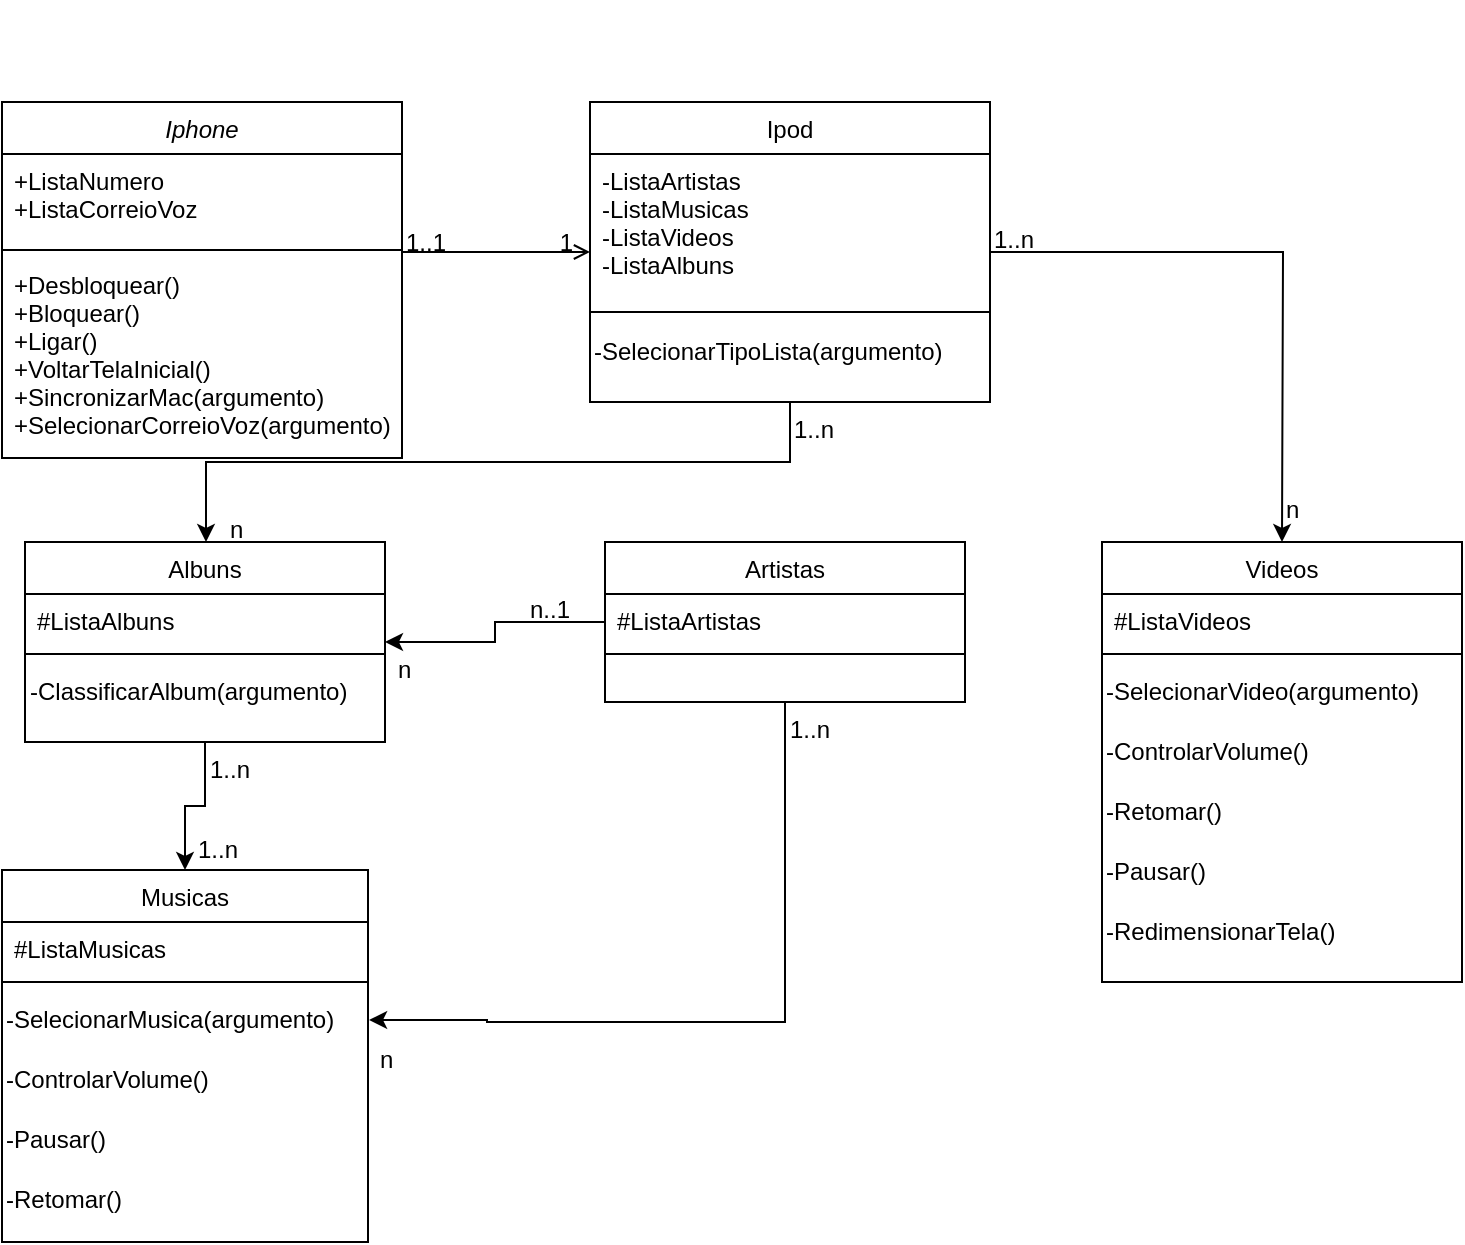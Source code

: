 <mxfile version="23.1.1" type="github">
  <diagram id="C5RBs43oDa-KdzZeNtuy" name="Page-1">
    <mxGraphModel dx="1434" dy="793" grid="1" gridSize="10" guides="1" tooltips="1" connect="1" arrows="1" fold="1" page="1" pageScale="1" pageWidth="827" pageHeight="1169" math="0" shadow="0">
      <root>
        <mxCell id="WIyWlLk6GJQsqaUBKTNV-0" />
        <mxCell id="WIyWlLk6GJQsqaUBKTNV-1" parent="WIyWlLk6GJQsqaUBKTNV-0" />
        <mxCell id="zkfFHV4jXpPFQw0GAbJ--0" value="Iphone" style="swimlane;fontStyle=2;align=center;verticalAlign=top;childLayout=stackLayout;horizontal=1;startSize=26;horizontalStack=0;resizeParent=1;resizeLast=0;collapsible=1;marginBottom=0;rounded=0;shadow=0;strokeWidth=1;" parent="WIyWlLk6GJQsqaUBKTNV-1" vertex="1">
          <mxGeometry x="20" y="120" width="200" height="178" as="geometry">
            <mxRectangle x="230" y="140" width="160" height="26" as="alternateBounds" />
          </mxGeometry>
        </mxCell>
        <mxCell id="zkfFHV4jXpPFQw0GAbJ--2" value="+ListaNumero&#xa;+ListaCorreioVoz&#xa;" style="text;align=left;verticalAlign=top;spacingLeft=4;spacingRight=4;overflow=hidden;rotatable=0;points=[[0,0.5],[1,0.5]];portConstraint=eastwest;rounded=0;shadow=0;html=0;" parent="zkfFHV4jXpPFQw0GAbJ--0" vertex="1">
          <mxGeometry y="26" width="200" height="44" as="geometry" />
        </mxCell>
        <mxCell id="zkfFHV4jXpPFQw0GAbJ--4" value="" style="line;html=1;strokeWidth=1;align=left;verticalAlign=middle;spacingTop=-1;spacingLeft=3;spacingRight=3;rotatable=0;labelPosition=right;points=[];portConstraint=eastwest;" parent="zkfFHV4jXpPFQw0GAbJ--0" vertex="1">
          <mxGeometry y="70" width="200" height="8" as="geometry" />
        </mxCell>
        <mxCell id="zkfFHV4jXpPFQw0GAbJ--5" value="+Desbloquear()&#xa;+Bloquear()&#xa;+Ligar()&#xa;+VoltarTelaInicial()&#xa;+SincronizarMac(argumento)&#xa;+SelecionarCorreioVoz(argumento)&#xa;" style="text;align=left;verticalAlign=top;spacingLeft=4;spacingRight=4;overflow=hidden;rotatable=0;points=[[0,0.5],[1,0.5]];portConstraint=eastwest;" parent="zkfFHV4jXpPFQw0GAbJ--0" vertex="1">
          <mxGeometry y="78" width="200" height="100" as="geometry" />
        </mxCell>
        <mxCell id="MtYzwKltQGf9UbzHKRC2-9" value="" style="edgeStyle=orthogonalEdgeStyle;rounded=0;orthogonalLoop=1;jettySize=auto;html=1;" parent="WIyWlLk6GJQsqaUBKTNV-1" source="zkfFHV4jXpPFQw0GAbJ--17" target="MtYzwKltQGf9UbzHKRC2-0" edge="1">
          <mxGeometry relative="1" as="geometry">
            <Array as="points">
              <mxPoint x="414" y="300" />
              <mxPoint x="122" y="300" />
            </Array>
          </mxGeometry>
        </mxCell>
        <mxCell id="UiUx3j6T4gVE8yM2whBe-5" style="edgeStyle=orthogonalEdgeStyle;rounded=0;orthogonalLoop=1;jettySize=auto;html=1;" edge="1" parent="WIyWlLk6GJQsqaUBKTNV-1" source="zkfFHV4jXpPFQw0GAbJ--17">
          <mxGeometry relative="1" as="geometry">
            <mxPoint x="660" y="340" as="targetPoint" />
          </mxGeometry>
        </mxCell>
        <mxCell id="zkfFHV4jXpPFQw0GAbJ--17" value="Ipod" style="swimlane;fontStyle=0;align=center;verticalAlign=top;childLayout=stackLayout;horizontal=1;startSize=26;horizontalStack=0;resizeParent=1;resizeLast=0;collapsible=1;marginBottom=0;rounded=0;shadow=0;strokeWidth=1;" parent="WIyWlLk6GJQsqaUBKTNV-1" vertex="1">
          <mxGeometry x="314" y="120" width="200" height="150" as="geometry">
            <mxRectangle x="550" y="140" width="160" height="26" as="alternateBounds" />
          </mxGeometry>
        </mxCell>
        <mxCell id="zkfFHV4jXpPFQw0GAbJ--18" value="-ListaArtistas&#xa;-ListaMusicas&#xa;-ListaVideos&#xa;-ListaAlbuns&#xa;" style="text;align=left;verticalAlign=top;spacingLeft=4;spacingRight=4;overflow=hidden;rotatable=0;points=[[0,0.5],[1,0.5]];portConstraint=eastwest;" parent="zkfFHV4jXpPFQw0GAbJ--17" vertex="1">
          <mxGeometry y="26" width="200" height="74" as="geometry" />
        </mxCell>
        <mxCell id="zkfFHV4jXpPFQw0GAbJ--23" value="" style="line;html=1;strokeWidth=1;align=left;verticalAlign=middle;spacingTop=-1;spacingLeft=3;spacingRight=3;rotatable=0;labelPosition=right;points=[];portConstraint=eastwest;" parent="zkfFHV4jXpPFQw0GAbJ--17" vertex="1">
          <mxGeometry y="100" width="200" height="10" as="geometry" />
        </mxCell>
        <mxCell id="MtYzwKltQGf9UbzHKRC2-11" value="&lt;div align=&quot;left&quot;&gt;-SelecionarTipoLista(argumento)&lt;/div&gt;" style="text;html=1;align=left;verticalAlign=middle;resizable=0;points=[];autosize=1;strokeColor=none;fillColor=none;" parent="zkfFHV4jXpPFQw0GAbJ--17" vertex="1">
          <mxGeometry y="110" width="200" height="30" as="geometry" />
        </mxCell>
        <mxCell id="zkfFHV4jXpPFQw0GAbJ--26" value="" style="endArrow=open;shadow=0;strokeWidth=1;rounded=0;endFill=1;edgeStyle=elbowEdgeStyle;elbow=vertical;" parent="WIyWlLk6GJQsqaUBKTNV-1" source="zkfFHV4jXpPFQw0GAbJ--0" target="zkfFHV4jXpPFQw0GAbJ--17" edge="1">
          <mxGeometry x="0.5" y="41" relative="1" as="geometry">
            <mxPoint x="380" y="192" as="sourcePoint" />
            <mxPoint x="540" y="192" as="targetPoint" />
            <mxPoint x="-40" y="32" as="offset" />
          </mxGeometry>
        </mxCell>
        <mxCell id="zkfFHV4jXpPFQw0GAbJ--27" value="1..1" style="resizable=0;align=left;verticalAlign=bottom;labelBackgroundColor=none;fontSize=12;" parent="zkfFHV4jXpPFQw0GAbJ--26" connectable="0" vertex="1">
          <mxGeometry x="-1" relative="1" as="geometry">
            <mxPoint y="4" as="offset" />
          </mxGeometry>
        </mxCell>
        <mxCell id="zkfFHV4jXpPFQw0GAbJ--28" value="1" style="resizable=0;align=right;verticalAlign=bottom;labelBackgroundColor=none;fontSize=12;" parent="zkfFHV4jXpPFQw0GAbJ--26" connectable="0" vertex="1">
          <mxGeometry x="1" relative="1" as="geometry">
            <mxPoint x="-7" y="4" as="offset" />
          </mxGeometry>
        </mxCell>
        <mxCell id="MtYzwKltQGf9UbzHKRC2-18" value="" style="edgeStyle=orthogonalEdgeStyle;rounded=0;orthogonalLoop=1;jettySize=auto;html=1;" parent="WIyWlLk6GJQsqaUBKTNV-1" source="MtYzwKltQGf9UbzHKRC2-0" target="MtYzwKltQGf9UbzHKRC2-15" edge="1">
          <mxGeometry relative="1" as="geometry" />
        </mxCell>
        <mxCell id="MtYzwKltQGf9UbzHKRC2-0" value="Albuns" style="swimlane;fontStyle=0;align=center;verticalAlign=top;childLayout=stackLayout;horizontal=1;startSize=26;horizontalStack=0;resizeParent=1;resizeLast=0;collapsible=1;marginBottom=0;rounded=0;shadow=0;strokeWidth=1;" parent="WIyWlLk6GJQsqaUBKTNV-1" vertex="1">
          <mxGeometry x="31.5" y="340" width="180" height="100" as="geometry">
            <mxRectangle x="550" y="140" width="160" height="26" as="alternateBounds" />
          </mxGeometry>
        </mxCell>
        <mxCell id="MtYzwKltQGf9UbzHKRC2-4" value="#ListaAlbuns" style="text;align=left;verticalAlign=top;spacingLeft=4;spacingRight=4;overflow=hidden;rotatable=0;points=[[0,0.5],[1,0.5]];portConstraint=eastwest;rounded=0;shadow=0;html=0;" parent="MtYzwKltQGf9UbzHKRC2-0" vertex="1">
          <mxGeometry y="26" width="180" height="26" as="geometry" />
        </mxCell>
        <mxCell id="MtYzwKltQGf9UbzHKRC2-6" value="" style="line;html=1;strokeWidth=1;align=left;verticalAlign=middle;spacingTop=-1;spacingLeft=3;spacingRight=3;rotatable=0;labelPosition=right;points=[];portConstraint=eastwest;" parent="MtYzwKltQGf9UbzHKRC2-0" vertex="1">
          <mxGeometry y="52" width="180" height="8" as="geometry" />
        </mxCell>
        <mxCell id="UiUx3j6T4gVE8yM2whBe-1" value="&lt;div align=&quot;left&quot;&gt;-ClassificarAlbum(argumento)&lt;/div&gt;" style="text;html=1;align=left;verticalAlign=middle;resizable=0;points=[];autosize=1;strokeColor=none;fillColor=none;" vertex="1" parent="MtYzwKltQGf9UbzHKRC2-0">
          <mxGeometry y="60" width="180" height="30" as="geometry" />
        </mxCell>
        <mxCell id="MtYzwKltQGf9UbzHKRC2-10" value="" style="resizable=0;align=left;verticalAlign=bottom;labelBackgroundColor=none;fontSize=12;" parent="WIyWlLk6GJQsqaUBKTNV-1" connectable="0" vertex="1">
          <mxGeometry x="380" y="70" as="geometry">
            <mxPoint x="214" y="154" as="offset" />
          </mxGeometry>
        </mxCell>
        <mxCell id="MtYzwKltQGf9UbzHKRC2-13" value="1..n" style="text;whiteSpace=wrap;html=1;" parent="WIyWlLk6GJQsqaUBKTNV-1" vertex="1">
          <mxGeometry x="414" y="270" width="50" height="40" as="geometry" />
        </mxCell>
        <mxCell id="MtYzwKltQGf9UbzHKRC2-14" value="n" style="text;whiteSpace=wrap;html=1;" parent="WIyWlLk6GJQsqaUBKTNV-1" vertex="1">
          <mxGeometry x="131.5" y="320" width="50" height="40" as="geometry" />
        </mxCell>
        <mxCell id="MtYzwKltQGf9UbzHKRC2-15" value="Musicas" style="swimlane;fontStyle=0;align=center;verticalAlign=top;childLayout=stackLayout;horizontal=1;startSize=26;horizontalStack=0;resizeParent=1;resizeLast=0;collapsible=1;marginBottom=0;rounded=0;shadow=0;strokeWidth=1;" parent="WIyWlLk6GJQsqaUBKTNV-1" vertex="1">
          <mxGeometry x="20" y="504" width="183" height="186" as="geometry">
            <mxRectangle x="550" y="140" width="160" height="26" as="alternateBounds" />
          </mxGeometry>
        </mxCell>
        <mxCell id="MtYzwKltQGf9UbzHKRC2-16" value="#ListaMusicas" style="text;align=left;verticalAlign=top;spacingLeft=4;spacingRight=4;overflow=hidden;rotatable=0;points=[[0,0.5],[1,0.5]];portConstraint=eastwest;rounded=0;shadow=0;html=0;" parent="MtYzwKltQGf9UbzHKRC2-15" vertex="1">
          <mxGeometry y="26" width="183" height="26" as="geometry" />
        </mxCell>
        <mxCell id="MtYzwKltQGf9UbzHKRC2-17" value="" style="line;html=1;strokeWidth=1;align=left;verticalAlign=middle;spacingTop=-1;spacingLeft=3;spacingRight=3;rotatable=0;labelPosition=right;points=[];portConstraint=eastwest;" parent="MtYzwKltQGf9UbzHKRC2-15" vertex="1">
          <mxGeometry y="52" width="183" height="8" as="geometry" />
        </mxCell>
        <mxCell id="MtYzwKltQGf9UbzHKRC2-19" value="&lt;div align=&quot;left&quot;&gt;-SelecionarMusica(argumento)&lt;/div&gt;" style="text;html=1;align=left;verticalAlign=middle;resizable=0;points=[];autosize=1;strokeColor=none;fillColor=none;" parent="MtYzwKltQGf9UbzHKRC2-15" vertex="1">
          <mxGeometry y="60" width="183" height="30" as="geometry" />
        </mxCell>
        <mxCell id="MtYzwKltQGf9UbzHKRC2-20" value="&lt;div align=&quot;left&quot;&gt;-ControlarVolume()&lt;/div&gt;" style="text;html=1;align=left;verticalAlign=middle;resizable=0;points=[];autosize=1;strokeColor=none;fillColor=none;" parent="MtYzwKltQGf9UbzHKRC2-15" vertex="1">
          <mxGeometry y="90" width="183" height="30" as="geometry" />
        </mxCell>
        <mxCell id="UiUx3j6T4gVE8yM2whBe-21" value="&lt;div align=&quot;left&quot;&gt;-Pausar()&lt;/div&gt;" style="text;html=1;align=left;verticalAlign=middle;resizable=0;points=[];autosize=1;strokeColor=none;fillColor=none;" vertex="1" parent="MtYzwKltQGf9UbzHKRC2-15">
          <mxGeometry y="120" width="183" height="30" as="geometry" />
        </mxCell>
        <mxCell id="UiUx3j6T4gVE8yM2whBe-22" value="&lt;div align=&quot;left&quot;&gt;-Retomar()&lt;/div&gt;" style="text;html=1;align=left;verticalAlign=middle;resizable=0;points=[];autosize=1;strokeColor=none;fillColor=none;" vertex="1" parent="MtYzwKltQGf9UbzHKRC2-15">
          <mxGeometry y="150" width="183" height="30" as="geometry" />
        </mxCell>
        <mxCell id="MtYzwKltQGf9UbzHKRC2-21" value="1..n" style="text;whiteSpace=wrap;html=1;" parent="WIyWlLk6GJQsqaUBKTNV-1" vertex="1">
          <mxGeometry x="121.5" y="440" width="50" height="40" as="geometry" />
        </mxCell>
        <mxCell id="MtYzwKltQGf9UbzHKRC2-22" value="1..n" style="text;whiteSpace=wrap;html=1;" parent="WIyWlLk6GJQsqaUBKTNV-1" vertex="1">
          <mxGeometry x="115.5" y="480" width="50" height="40" as="geometry" />
        </mxCell>
        <mxCell id="UiUx3j6T4gVE8yM2whBe-10" style="edgeStyle=orthogonalEdgeStyle;rounded=0;orthogonalLoop=1;jettySize=auto;html=1;entryX=1;entryY=0.5;entryDx=0;entryDy=0;" edge="1" parent="WIyWlLk6GJQsqaUBKTNV-1" source="UiUx3j6T4gVE8yM2whBe-6" target="MtYzwKltQGf9UbzHKRC2-0">
          <mxGeometry relative="1" as="geometry" />
        </mxCell>
        <mxCell id="UiUx3j6T4gVE8yM2whBe-6" value="Artistas" style="swimlane;fontStyle=0;align=center;verticalAlign=top;childLayout=stackLayout;horizontal=1;startSize=26;horizontalStack=0;resizeParent=1;resizeLast=0;collapsible=1;marginBottom=0;rounded=0;shadow=0;strokeWidth=1;" vertex="1" parent="WIyWlLk6GJQsqaUBKTNV-1">
          <mxGeometry x="321.5" y="340" width="180" height="80" as="geometry">
            <mxRectangle x="550" y="140" width="160" height="26" as="alternateBounds" />
          </mxGeometry>
        </mxCell>
        <mxCell id="UiUx3j6T4gVE8yM2whBe-7" value="#ListaArtistas" style="text;align=left;verticalAlign=top;spacingLeft=4;spacingRight=4;overflow=hidden;rotatable=0;points=[[0,0.5],[1,0.5]];portConstraint=eastwest;rounded=0;shadow=0;html=0;" vertex="1" parent="UiUx3j6T4gVE8yM2whBe-6">
          <mxGeometry y="26" width="180" height="26" as="geometry" />
        </mxCell>
        <mxCell id="UiUx3j6T4gVE8yM2whBe-8" value="" style="line;html=1;strokeWidth=1;align=left;verticalAlign=middle;spacingTop=-1;spacingLeft=3;spacingRight=3;rotatable=0;labelPosition=right;points=[];portConstraint=eastwest;" vertex="1" parent="UiUx3j6T4gVE8yM2whBe-6">
          <mxGeometry y="52" width="180" height="8" as="geometry" />
        </mxCell>
        <mxCell id="UiUx3j6T4gVE8yM2whBe-12" value="n..1" style="text;whiteSpace=wrap;html=1;" vertex="1" parent="WIyWlLk6GJQsqaUBKTNV-1">
          <mxGeometry x="281.5" y="360" width="50" height="40" as="geometry" />
        </mxCell>
        <mxCell id="UiUx3j6T4gVE8yM2whBe-13" value="n" style="text;whiteSpace=wrap;html=1;" vertex="1" parent="WIyWlLk6GJQsqaUBKTNV-1">
          <mxGeometry x="215.5" y="390" width="50" height="40" as="geometry" />
        </mxCell>
        <mxCell id="UiUx3j6T4gVE8yM2whBe-14" style="edgeStyle=orthogonalEdgeStyle;rounded=0;orthogonalLoop=1;jettySize=auto;html=1;entryX=1.003;entryY=0.5;entryDx=0;entryDy=0;entryPerimeter=0;" edge="1" parent="WIyWlLk6GJQsqaUBKTNV-1" source="UiUx3j6T4gVE8yM2whBe-6" target="MtYzwKltQGf9UbzHKRC2-19">
          <mxGeometry relative="1" as="geometry">
            <Array as="points">
              <mxPoint x="411.5" y="580" />
              <mxPoint x="262.5" y="580" />
              <mxPoint x="262.5" y="579" />
            </Array>
          </mxGeometry>
        </mxCell>
        <mxCell id="UiUx3j6T4gVE8yM2whBe-15" value="1..n" style="text;whiteSpace=wrap;html=1;" vertex="1" parent="WIyWlLk6GJQsqaUBKTNV-1">
          <mxGeometry x="411.5" y="420" width="50" height="40" as="geometry" />
        </mxCell>
        <mxCell id="UiUx3j6T4gVE8yM2whBe-16" value="n" style="text;whiteSpace=wrap;html=1;" vertex="1" parent="WIyWlLk6GJQsqaUBKTNV-1">
          <mxGeometry x="206.5" y="585" width="50" height="40" as="geometry" />
        </mxCell>
        <mxCell id="UiUx3j6T4gVE8yM2whBe-17" value="Videos" style="swimlane;fontStyle=0;align=center;verticalAlign=top;childLayout=stackLayout;horizontal=1;startSize=26;horizontalStack=0;resizeParent=1;resizeLast=0;collapsible=1;marginBottom=0;rounded=0;shadow=0;strokeWidth=1;" vertex="1" parent="WIyWlLk6GJQsqaUBKTNV-1">
          <mxGeometry x="570" y="340" width="180" height="220" as="geometry">
            <mxRectangle x="550" y="140" width="160" height="26" as="alternateBounds" />
          </mxGeometry>
        </mxCell>
        <mxCell id="UiUx3j6T4gVE8yM2whBe-18" value="#ListaVideos" style="text;align=left;verticalAlign=top;spacingLeft=4;spacingRight=4;overflow=hidden;rotatable=0;points=[[0,0.5],[1,0.5]];portConstraint=eastwest;rounded=0;shadow=0;html=0;" vertex="1" parent="UiUx3j6T4gVE8yM2whBe-17">
          <mxGeometry y="26" width="180" height="26" as="geometry" />
        </mxCell>
        <mxCell id="UiUx3j6T4gVE8yM2whBe-19" value="" style="line;html=1;strokeWidth=1;align=left;verticalAlign=middle;spacingTop=-1;spacingLeft=3;spacingRight=3;rotatable=0;labelPosition=right;points=[];portConstraint=eastwest;" vertex="1" parent="UiUx3j6T4gVE8yM2whBe-17">
          <mxGeometry y="52" width="180" height="8" as="geometry" />
        </mxCell>
        <mxCell id="UiUx3j6T4gVE8yM2whBe-20" value="&lt;div align=&quot;left&quot;&gt;-SelecionarVideo(argumento)&lt;/div&gt;" style="text;html=1;align=left;verticalAlign=middle;resizable=0;points=[];autosize=1;strokeColor=none;fillColor=none;" vertex="1" parent="UiUx3j6T4gVE8yM2whBe-17">
          <mxGeometry y="60" width="180" height="30" as="geometry" />
        </mxCell>
        <mxCell id="UiUx3j6T4gVE8yM2whBe-25" value="&lt;div align=&quot;left&quot;&gt;-ControlarVolume()&lt;/div&gt;" style="text;html=1;align=left;verticalAlign=middle;resizable=0;points=[];autosize=1;strokeColor=none;fillColor=none;" vertex="1" parent="UiUx3j6T4gVE8yM2whBe-17">
          <mxGeometry y="90" width="180" height="30" as="geometry" />
        </mxCell>
        <mxCell id="UiUx3j6T4gVE8yM2whBe-27" value="&lt;div align=&quot;left&quot;&gt;-Retomar()&lt;/div&gt;" style="text;html=1;align=left;verticalAlign=middle;resizable=0;points=[];autosize=1;strokeColor=none;fillColor=none;" vertex="1" parent="UiUx3j6T4gVE8yM2whBe-17">
          <mxGeometry y="120" width="180" height="30" as="geometry" />
        </mxCell>
        <mxCell id="UiUx3j6T4gVE8yM2whBe-26" value="&lt;div align=&quot;left&quot;&gt;-Pausar()&lt;/div&gt;" style="text;html=1;align=left;verticalAlign=middle;resizable=0;points=[];autosize=1;strokeColor=none;fillColor=none;" vertex="1" parent="UiUx3j6T4gVE8yM2whBe-17">
          <mxGeometry y="150" width="180" height="30" as="geometry" />
        </mxCell>
        <mxCell id="UiUx3j6T4gVE8yM2whBe-31" value="&lt;div align=&quot;left&quot;&gt;-RedimensionarTela()&lt;/div&gt;" style="text;html=1;align=left;verticalAlign=middle;resizable=0;points=[];autosize=1;strokeColor=none;fillColor=none;" vertex="1" parent="UiUx3j6T4gVE8yM2whBe-17">
          <mxGeometry y="180" width="180" height="30" as="geometry" />
        </mxCell>
        <mxCell id="UiUx3j6T4gVE8yM2whBe-28" value="1..n" style="text;whiteSpace=wrap;html=1;" vertex="1" parent="WIyWlLk6GJQsqaUBKTNV-1">
          <mxGeometry x="514" y="175" width="50" height="40" as="geometry" />
        </mxCell>
        <mxCell id="UiUx3j6T4gVE8yM2whBe-29" value="n" style="text;whiteSpace=wrap;html=1;" vertex="1" parent="WIyWlLk6GJQsqaUBKTNV-1">
          <mxGeometry x="660" y="310" width="50" height="40" as="geometry" />
        </mxCell>
      </root>
    </mxGraphModel>
  </diagram>
</mxfile>
